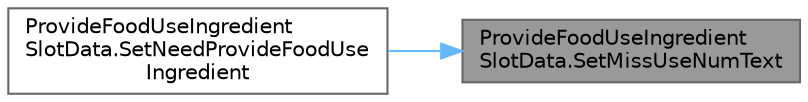 digraph "ProvideFoodUseIngredientSlotData.SetMissUseNumText"
{
 // LATEX_PDF_SIZE
  bgcolor="transparent";
  edge [fontname=Helvetica,fontsize=10,labelfontname=Helvetica,labelfontsize=10];
  node [fontname=Helvetica,fontsize=10,shape=box,height=0.2,width=0.4];
  rankdir="RL";
  Node1 [id="Node000001",label="ProvideFoodUseIngredient\lSlotData.SetMissUseNumText",height=0.2,width=0.4,color="gray40", fillcolor="grey60", style="filled", fontcolor="black",tooltip=" "];
  Node1 -> Node2 [id="edge1_Node000001_Node000002",dir="back",color="steelblue1",style="solid",tooltip=" "];
  Node2 [id="Node000002",label="ProvideFoodUseIngredient\lSlotData.SetNeedProvideFoodUse\lIngredient",height=0.2,width=0.4,color="grey40", fillcolor="white", style="filled",URL="$class_provide_food_use_ingredient_slot_data.html#a49659f545c9132e0334b43e2496a6714",tooltip=" "];
}
